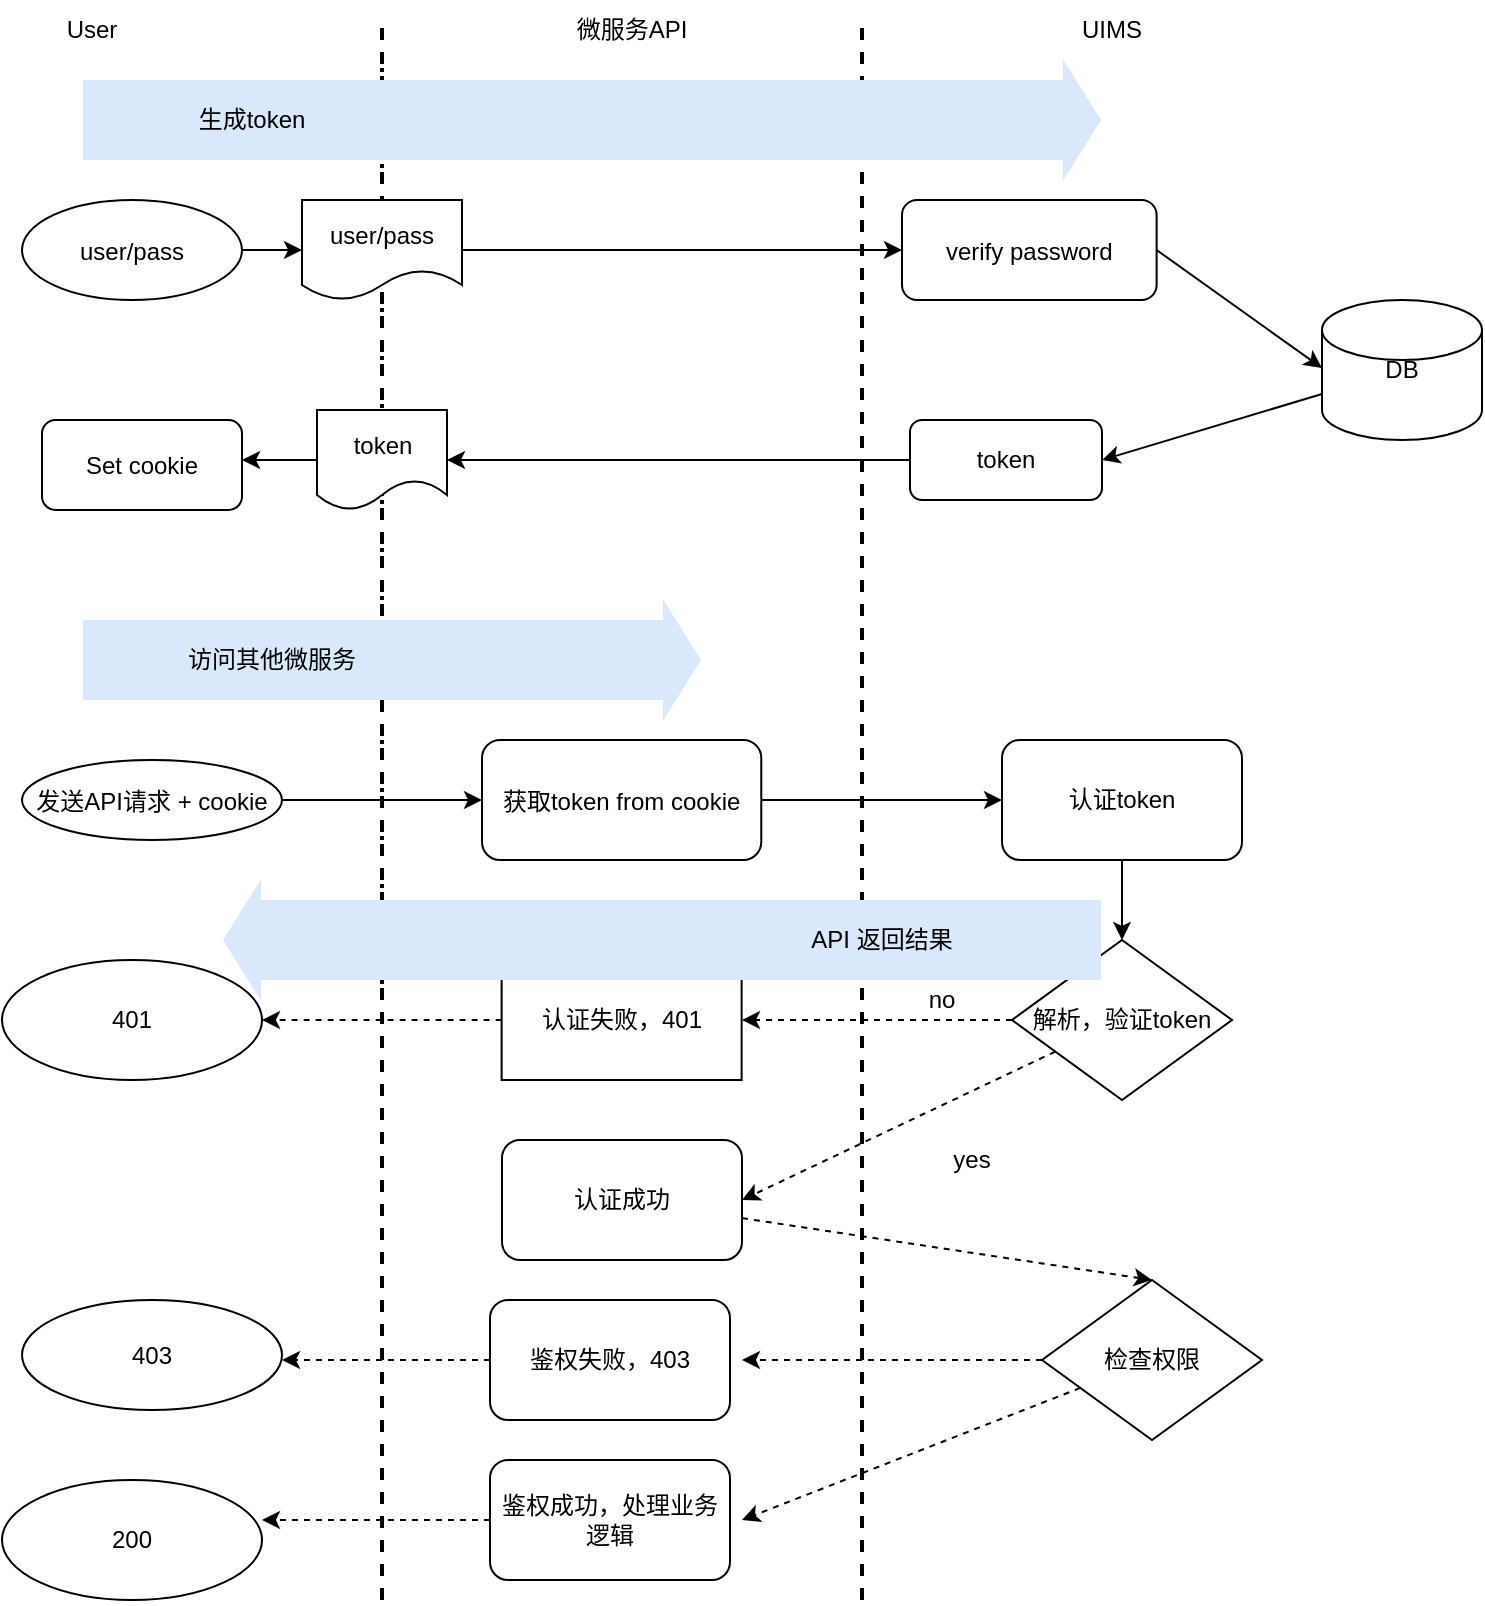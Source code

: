 <mxfile version="13.6.2" type="device"><diagram id="x9eSw0m_-POgWmXimjaB" name="第 1 页"><mxGraphModel dx="1673" dy="967" grid="1" gridSize="10" guides="1" tooltips="1" connect="1" arrows="1" fold="1" page="1" pageScale="1" pageWidth="827" pageHeight="1169" math="0" shadow="0"><root><mxCell id="0"/><mxCell id="1" parent="0"/><mxCell id="OrJpPeNw6gUYqFeIjOLK-5" value="" style="endArrow=none;dashed=1;html=1;dashPattern=1 3;strokeWidth=2;" edge="1" parent="1"><mxGeometry width="50" height="50" relative="1" as="geometry"><mxPoint x="240" y="680" as="sourcePoint"/><mxPoint x="240" y="200" as="targetPoint"/></mxGeometry></mxCell><mxCell id="OrJpPeNw6gUYqFeIjOLK-6" value="" style="endArrow=none;dashed=1;html=1;strokeWidth=2;" edge="1" parent="1"><mxGeometry width="50" height="50" relative="1" as="geometry"><mxPoint x="240" y="980" as="sourcePoint"/><mxPoint x="240" y="190" as="targetPoint"/></mxGeometry></mxCell><mxCell id="OrJpPeNw6gUYqFeIjOLK-7" value="" style="endArrow=none;dashed=1;html=1;strokeWidth=2;" edge="1" parent="1"><mxGeometry width="50" height="50" relative="1" as="geometry"><mxPoint x="480" y="980" as="sourcePoint"/><mxPoint x="480" y="190" as="targetPoint"/></mxGeometry></mxCell><mxCell id="OrJpPeNw6gUYqFeIjOLK-9" value="User" style="text;html=1;strokeColor=none;fillColor=none;align=center;verticalAlign=middle;whiteSpace=wrap;rounded=0;" vertex="1" parent="1"><mxGeometry x="60" y="180" width="70" height="30" as="geometry"/></mxCell><mxCell id="OrJpPeNw6gUYqFeIjOLK-10" value="微服务API" style="text;html=1;strokeColor=none;fillColor=none;align=center;verticalAlign=middle;whiteSpace=wrap;rounded=0;" vertex="1" parent="1"><mxGeometry x="330" y="180" width="70" height="30" as="geometry"/></mxCell><mxCell id="OrJpPeNw6gUYqFeIjOLK-11" value="UIMS" style="text;html=1;strokeColor=none;fillColor=none;align=center;verticalAlign=middle;whiteSpace=wrap;rounded=0;" vertex="1" parent="1"><mxGeometry x="570" y="180" width="70" height="30" as="geometry"/></mxCell><mxCell id="OrJpPeNw6gUYqFeIjOLK-12" value="" style="shape=flexArrow;endArrow=classic;html=1;width=40;fillColor=#dae8fc;strokeColor=none;" edge="1" parent="1"><mxGeometry width="50" height="50" relative="1" as="geometry"><mxPoint x="90" y="240" as="sourcePoint"/><mxPoint x="600" y="240" as="targetPoint"/><Array as="points"><mxPoint x="340" y="240"/></Array></mxGeometry></mxCell><mxCell id="OrJpPeNw6gUYqFeIjOLK-17" value="生成token" style="text;html=1;strokeColor=none;fillColor=none;align=center;verticalAlign=middle;whiteSpace=wrap;rounded=0;" vertex="1" parent="1"><mxGeometry x="130" y="230" width="90" height="20" as="geometry"/></mxCell><mxCell id="OrJpPeNw6gUYqFeIjOLK-18" value="user/pass" style="ellipse" vertex="1" parent="1"><mxGeometry x="60" y="280" width="110" height="50" as="geometry"/></mxCell><mxCell id="OrJpPeNw6gUYqFeIjOLK-22" style="rounded=0;orthogonalLoop=1;jettySize=auto;html=1;exitX=1;exitY=0.5;exitDx=0;exitDy=0;entryX=0;entryY=0.486;entryDx=0;entryDy=0;entryPerimeter=0;" edge="1" parent="1" source="OrJpPeNw6gUYqFeIjOLK-19" target="OrJpPeNw6gUYqFeIjOLK-21"><mxGeometry relative="1" as="geometry"/></mxCell><mxCell id="OrJpPeNw6gUYqFeIjOLK-19" value="verify password" style="rounded=1;" vertex="1" parent="1"><mxGeometry x="499.998" y="280" width="127.31" height="50" as="geometry"/></mxCell><mxCell id="OrJpPeNw6gUYqFeIjOLK-20" value="" style="curved=1;noEdgeStyle=1;orthogonal=1;" edge="1" source="OrJpPeNw6gUYqFeIjOLK-26" target="OrJpPeNw6gUYqFeIjOLK-19" parent="1"><mxGeometry relative="1" as="geometry"><Array as="points"><mxPoint x="222" y="305"/><mxPoint x="298" y="305"/></Array></mxGeometry></mxCell><mxCell id="OrJpPeNw6gUYqFeIjOLK-23" style="edgeStyle=none;rounded=0;orthogonalLoop=1;jettySize=auto;html=1;" edge="1" parent="1" source="OrJpPeNw6gUYqFeIjOLK-21"><mxGeometry relative="1" as="geometry"><mxPoint x="600" y="410" as="targetPoint"/></mxGeometry></mxCell><mxCell id="OrJpPeNw6gUYqFeIjOLK-21" value="DB" style="shape=cylinder2;whiteSpace=wrap;html=1;boundedLbl=1;backgroundOutline=1;size=15;" vertex="1" parent="1"><mxGeometry x="710" y="330" width="80" height="70" as="geometry"/></mxCell><mxCell id="OrJpPeNw6gUYqFeIjOLK-25" style="edgeStyle=none;rounded=0;orthogonalLoop=1;jettySize=auto;html=1;" edge="1" parent="1" source="OrJpPeNw6gUYqFeIjOLK-28"><mxGeometry relative="1" as="geometry"><mxPoint x="170" y="410" as="targetPoint"/></mxGeometry></mxCell><mxCell id="OrJpPeNw6gUYqFeIjOLK-24" value="token" style="rounded=1;whiteSpace=wrap;html=1;" vertex="1" parent="1"><mxGeometry x="504" y="390" width="96" height="40" as="geometry"/></mxCell><mxCell id="OrJpPeNw6gUYqFeIjOLK-26" value="user/pass" style="shape=document;whiteSpace=wrap;html=1;boundedLbl=1;" vertex="1" parent="1"><mxGeometry x="200" y="280" width="80" height="50" as="geometry"/></mxCell><mxCell id="OrJpPeNw6gUYqFeIjOLK-27" value="" style="curved=1;noEdgeStyle=1;orthogonal=1;" edge="1" parent="1" source="OrJpPeNw6gUYqFeIjOLK-18" target="OrJpPeNw6gUYqFeIjOLK-26"><mxGeometry relative="1" as="geometry"><mxPoint x="210" y="305" as="sourcePoint"/><mxPoint x="499.997" y="305" as="targetPoint"/><Array as="points"/></mxGeometry></mxCell><mxCell id="OrJpPeNw6gUYqFeIjOLK-28" value="token" style="shape=document;whiteSpace=wrap;html=1;boundedLbl=1;" vertex="1" parent="1"><mxGeometry x="207.5" y="385" width="65" height="50" as="geometry"/></mxCell><mxCell id="OrJpPeNw6gUYqFeIjOLK-29" style="edgeStyle=none;rounded=0;orthogonalLoop=1;jettySize=auto;html=1;" edge="1" parent="1" source="OrJpPeNw6gUYqFeIjOLK-24" target="OrJpPeNw6gUYqFeIjOLK-28"><mxGeometry relative="1" as="geometry"><mxPoint x="170" y="410" as="targetPoint"/><mxPoint x="504" y="410" as="sourcePoint"/></mxGeometry></mxCell><mxCell id="OrJpPeNw6gUYqFeIjOLK-30" value="Set cookie" style="rounded=1;whiteSpace=wrap;html=1;" vertex="1" parent="1"><mxGeometry x="70" y="390" width="100" height="45" as="geometry"/></mxCell><mxCell id="OrJpPeNw6gUYqFeIjOLK-32" value="" style="shape=flexArrow;endArrow=classic;html=1;width=40;fillColor=#dae8fc;strokeColor=none;" edge="1" parent="1"><mxGeometry width="50" height="50" relative="1" as="geometry"><mxPoint x="90" y="510" as="sourcePoint"/><mxPoint x="400" y="510" as="targetPoint"/><Array as="points"><mxPoint x="340" y="510"/></Array></mxGeometry></mxCell><mxCell id="OrJpPeNw6gUYqFeIjOLK-34" value="访问其他微服务" style="text;html=1;strokeColor=none;fillColor=none;align=center;verticalAlign=middle;whiteSpace=wrap;rounded=0;" vertex="1" parent="1"><mxGeometry x="130" y="500" width="110" height="20" as="geometry"/></mxCell><mxCell id="OrJpPeNw6gUYqFeIjOLK-44" value="发送API请求 + cookie" style="ellipse" vertex="1" parent="1"><mxGeometry x="60" y="560" width="130" height="40" as="geometry"/></mxCell><mxCell id="OrJpPeNw6gUYqFeIjOLK-47" style="edgeStyle=none;rounded=0;orthogonalLoop=1;jettySize=auto;html=1;" edge="1" parent="1" source="OrJpPeNw6gUYqFeIjOLK-45"><mxGeometry relative="1" as="geometry"><mxPoint x="550" y="580" as="targetPoint"/></mxGeometry></mxCell><mxCell id="OrJpPeNw6gUYqFeIjOLK-45" value="获取token from cookie" style="rounded=1;" vertex="1" parent="1"><mxGeometry x="289.999" y="550" width="139.64" height="60" as="geometry"/></mxCell><mxCell id="OrJpPeNw6gUYqFeIjOLK-46" value="" style="curved=1;noEdgeStyle=1;orthogonal=1;" edge="1" source="OrJpPeNw6gUYqFeIjOLK-44" target="OrJpPeNw6gUYqFeIjOLK-45" parent="1"><mxGeometry relative="1" as="geometry"><Array as="points"><mxPoint x="202" y="580"/><mxPoint x="278" y="580"/></Array></mxGeometry></mxCell><mxCell id="OrJpPeNw6gUYqFeIjOLK-49" style="edgeStyle=none;rounded=0;orthogonalLoop=1;jettySize=auto;html=1;" edge="1" parent="1" source="OrJpPeNw6gUYqFeIjOLK-48"><mxGeometry relative="1" as="geometry"><mxPoint x="610" y="650" as="targetPoint"/></mxGeometry></mxCell><mxCell id="OrJpPeNw6gUYqFeIjOLK-48" value="认证token" style="rounded=1;whiteSpace=wrap;html=1;" vertex="1" parent="1"><mxGeometry x="550" y="550" width="120" height="60" as="geometry"/></mxCell><mxCell id="OrJpPeNw6gUYqFeIjOLK-54" style="edgeStyle=none;rounded=0;orthogonalLoop=1;jettySize=auto;html=1;dashed=1;" edge="1" parent="1" source="OrJpPeNw6gUYqFeIjOLK-50"><mxGeometry relative="1" as="geometry"><mxPoint x="420" y="690" as="targetPoint"/></mxGeometry></mxCell><mxCell id="OrJpPeNw6gUYqFeIjOLK-59" style="edgeStyle=none;rounded=0;orthogonalLoop=1;jettySize=auto;html=1;dashed=1;" edge="1" parent="1" source="OrJpPeNw6gUYqFeIjOLK-50"><mxGeometry relative="1" as="geometry"><mxPoint x="420" y="780" as="targetPoint"/></mxGeometry></mxCell><mxCell id="OrJpPeNw6gUYqFeIjOLK-50" value="解析，验证token" style="rhombus;whiteSpace=wrap;html=1;" vertex="1" parent="1"><mxGeometry x="555" y="650" width="110" height="80" as="geometry"/></mxCell><mxCell id="OrJpPeNw6gUYqFeIjOLK-56" style="edgeStyle=none;rounded=0;orthogonalLoop=1;jettySize=auto;html=1;dashed=1;" edge="1" parent="1" source="OrJpPeNw6gUYqFeIjOLK-55"><mxGeometry relative="1" as="geometry"><mxPoint x="180" y="690" as="targetPoint"/></mxGeometry></mxCell><mxCell id="OrJpPeNw6gUYqFeIjOLK-55" value="认证失败，401" style="whiteSpace=wrap;html=1;" vertex="1" parent="1"><mxGeometry x="299.82" y="660" width="120" height="60" as="geometry"/></mxCell><mxCell id="OrJpPeNw6gUYqFeIjOLK-57" value="401" style="ellipse;whiteSpace=wrap;html=1;" vertex="1" parent="1"><mxGeometry x="50" y="660" width="130" height="60" as="geometry"/></mxCell><mxCell id="OrJpPeNw6gUYqFeIjOLK-60" value="no" style="text;html=1;strokeColor=none;fillColor=none;align=center;verticalAlign=middle;whiteSpace=wrap;rounded=0;" vertex="1" parent="1"><mxGeometry x="500" y="670" width="40" height="20" as="geometry"/></mxCell><mxCell id="OrJpPeNw6gUYqFeIjOLK-61" value="yes" style="text;html=1;strokeColor=none;fillColor=none;align=center;verticalAlign=middle;whiteSpace=wrap;rounded=0;" vertex="1" parent="1"><mxGeometry x="515" y="750" width="40" height="20" as="geometry"/></mxCell><mxCell id="OrJpPeNw6gUYqFeIjOLK-64" style="edgeStyle=none;rounded=0;orthogonalLoop=1;jettySize=auto;html=1;dashed=1;entryX=0.5;entryY=0;entryDx=0;entryDy=0;" edge="1" parent="1" source="OrJpPeNw6gUYqFeIjOLK-63" target="OrJpPeNw6gUYqFeIjOLK-67"><mxGeometry relative="1" as="geometry"><mxPoint x="360" y="850" as="targetPoint"/></mxGeometry></mxCell><mxCell id="OrJpPeNw6gUYqFeIjOLK-63" value="认证成功" style="rounded=1;whiteSpace=wrap;html=1;" vertex="1" parent="1"><mxGeometry x="300" y="750" width="120" height="60" as="geometry"/></mxCell><mxCell id="OrJpPeNw6gUYqFeIjOLK-68" style="edgeStyle=none;rounded=0;orthogonalLoop=1;jettySize=auto;html=1;dashed=1;" edge="1" parent="1" source="OrJpPeNw6gUYqFeIjOLK-67"><mxGeometry relative="1" as="geometry"><mxPoint x="420" y="860" as="targetPoint"/></mxGeometry></mxCell><mxCell id="OrJpPeNw6gUYqFeIjOLK-72" style="edgeStyle=none;rounded=0;orthogonalLoop=1;jettySize=auto;html=1;dashed=1;" edge="1" parent="1" source="OrJpPeNw6gUYqFeIjOLK-67"><mxGeometry relative="1" as="geometry"><mxPoint x="420" y="940" as="targetPoint"/></mxGeometry></mxCell><mxCell id="OrJpPeNw6gUYqFeIjOLK-67" value="检查权限" style="rhombus;whiteSpace=wrap;html=1;" vertex="1" parent="1"><mxGeometry x="570" y="820" width="110" height="80" as="geometry"/></mxCell><mxCell id="OrJpPeNw6gUYqFeIjOLK-70" style="edgeStyle=none;rounded=0;orthogonalLoop=1;jettySize=auto;html=1;dashed=1;" edge="1" parent="1" source="OrJpPeNw6gUYqFeIjOLK-69"><mxGeometry relative="1" as="geometry"><mxPoint x="190" y="860" as="targetPoint"/></mxGeometry></mxCell><mxCell id="OrJpPeNw6gUYqFeIjOLK-69" value="鉴权失败，403" style="rounded=1;whiteSpace=wrap;html=1;" vertex="1" parent="1"><mxGeometry x="294" y="830" width="120" height="60" as="geometry"/></mxCell><mxCell id="OrJpPeNw6gUYqFeIjOLK-71" value="403" style="ellipse;whiteSpace=wrap;html=1;" vertex="1" parent="1"><mxGeometry x="60" y="830" width="130" height="55" as="geometry"/></mxCell><mxCell id="OrJpPeNw6gUYqFeIjOLK-74" style="edgeStyle=none;rounded=0;orthogonalLoop=1;jettySize=auto;html=1;dashed=1;" edge="1" parent="1" source="OrJpPeNw6gUYqFeIjOLK-73"><mxGeometry relative="1" as="geometry"><mxPoint x="180" y="940" as="targetPoint"/></mxGeometry></mxCell><mxCell id="OrJpPeNw6gUYqFeIjOLK-73" value="鉴权成功，处理业务逻辑" style="rounded=1;whiteSpace=wrap;html=1;" vertex="1" parent="1"><mxGeometry x="294" y="910" width="120" height="60" as="geometry"/></mxCell><mxCell id="OrJpPeNw6gUYqFeIjOLK-75" value="200" style="ellipse;whiteSpace=wrap;html=1;" vertex="1" parent="1"><mxGeometry x="50" y="920" width="130" height="60" as="geometry"/></mxCell><mxCell id="OrJpPeNw6gUYqFeIjOLK-76" value="" style="shape=flexArrow;endArrow=none;html=1;width=40;fillColor=#dae8fc;strokeColor=none;endFill=0;startArrow=block;" edge="1" parent="1"><mxGeometry width="50" height="50" relative="1" as="geometry"><mxPoint x="160" y="650" as="sourcePoint"/><mxPoint x="600" y="650" as="targetPoint"/><Array as="points"><mxPoint x="540" y="650"/></Array></mxGeometry></mxCell><mxCell id="OrJpPeNw6gUYqFeIjOLK-79" value="API 返回结果" style="text;html=1;strokeColor=none;fillColor=none;align=center;verticalAlign=middle;whiteSpace=wrap;rounded=0;" vertex="1" parent="1"><mxGeometry x="410" y="640" width="160" height="20" as="geometry"/></mxCell></root></mxGraphModel></diagram></mxfile>